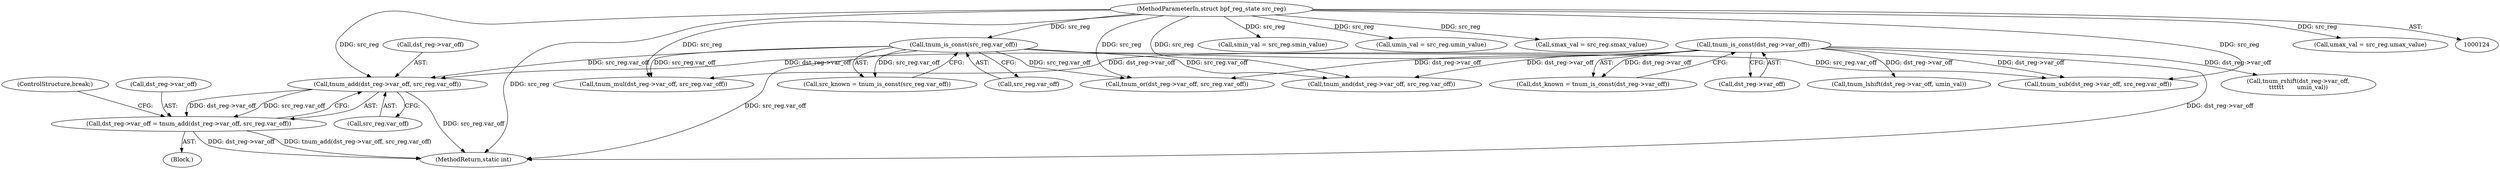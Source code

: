 digraph "0_linux_0c17d1d2c61936401f4702e1846e2c19b200f958@pointer" {
"1000277" [label="(Call,tnum_add(dst_reg->var_off, src_reg.var_off))"];
"1000191" [label="(Call,tnum_is_const(dst_reg->var_off))"];
"1000185" [label="(Call,tnum_is_const(src_reg.var_off))"];
"1000128" [label="(MethodParameterIn,struct bpf_reg_state src_reg)"];
"1000273" [label="(Call,dst_reg->var_off = tnum_add(dst_reg->var_off, src_reg.var_off))"];
"1000367" [label="(Call,tnum_mul(dst_reg->var_off, src_reg.var_off))"];
"1000183" [label="(Call,src_known = tnum_is_const(src_reg.var_off))"];
"1000274" [label="(Call,dst_reg->var_off)"];
"1000731" [label="(Call,tnum_rshift(dst_reg->var_off,\n\t\t\t\t\t\t       umin_val))"];
"1000163" [label="(Call,smin_val = src_reg.smin_value)"];
"1000563" [label="(Call,tnum_or(dst_reg->var_off, src_reg.var_off))"];
"1000273" [label="(Call,dst_reg->var_off = tnum_add(dst_reg->var_off, src_reg.var_off))"];
"1000281" [label="(Call,src_reg.var_off)"];
"1000173" [label="(Call,umin_val = src_reg.umin_value)"];
"1000189" [label="(Call,dst_known = tnum_is_const(dst_reg->var_off))"];
"1000186" [label="(Call,src_reg.var_off)"];
"1000185" [label="(Call,tnum_is_const(src_reg.var_off))"];
"1000771" [label="(MethodReturn,static int)"];
"1000168" [label="(Call,smax_val = src_reg.smax_value)"];
"1000354" [label="(Call,tnum_sub(dst_reg->var_off, src_reg.var_off))"];
"1000128" [label="(MethodParameterIn,struct bpf_reg_state src_reg)"];
"1000284" [label="(ControlStructure,break;)"];
"1000474" [label="(Call,tnum_and(dst_reg->var_off, src_reg.var_off))"];
"1000192" [label="(Call,dst_reg->var_off)"];
"1000191" [label="(Call,tnum_is_const(dst_reg->var_off))"];
"1000178" [label="(Call,umax_val = src_reg.umax_value)"];
"1000278" [label="(Call,dst_reg->var_off)"];
"1000197" [label="(Block,)"];
"1000686" [label="(Call,tnum_lshift(dst_reg->var_off, umin_val))"];
"1000277" [label="(Call,tnum_add(dst_reg->var_off, src_reg.var_off))"];
"1000277" -> "1000273"  [label="AST: "];
"1000277" -> "1000281"  [label="CFG: "];
"1000278" -> "1000277"  [label="AST: "];
"1000281" -> "1000277"  [label="AST: "];
"1000273" -> "1000277"  [label="CFG: "];
"1000277" -> "1000771"  [label="DDG: src_reg.var_off"];
"1000277" -> "1000273"  [label="DDG: dst_reg->var_off"];
"1000277" -> "1000273"  [label="DDG: src_reg.var_off"];
"1000191" -> "1000277"  [label="DDG: dst_reg->var_off"];
"1000185" -> "1000277"  [label="DDG: src_reg.var_off"];
"1000128" -> "1000277"  [label="DDG: src_reg"];
"1000191" -> "1000189"  [label="AST: "];
"1000191" -> "1000192"  [label="CFG: "];
"1000192" -> "1000191"  [label="AST: "];
"1000189" -> "1000191"  [label="CFG: "];
"1000191" -> "1000771"  [label="DDG: dst_reg->var_off"];
"1000191" -> "1000189"  [label="DDG: dst_reg->var_off"];
"1000191" -> "1000354"  [label="DDG: dst_reg->var_off"];
"1000191" -> "1000367"  [label="DDG: dst_reg->var_off"];
"1000191" -> "1000474"  [label="DDG: dst_reg->var_off"];
"1000191" -> "1000563"  [label="DDG: dst_reg->var_off"];
"1000191" -> "1000686"  [label="DDG: dst_reg->var_off"];
"1000191" -> "1000731"  [label="DDG: dst_reg->var_off"];
"1000185" -> "1000183"  [label="AST: "];
"1000185" -> "1000186"  [label="CFG: "];
"1000186" -> "1000185"  [label="AST: "];
"1000183" -> "1000185"  [label="CFG: "];
"1000185" -> "1000771"  [label="DDG: src_reg.var_off"];
"1000185" -> "1000183"  [label="DDG: src_reg.var_off"];
"1000128" -> "1000185"  [label="DDG: src_reg"];
"1000185" -> "1000354"  [label="DDG: src_reg.var_off"];
"1000185" -> "1000367"  [label="DDG: src_reg.var_off"];
"1000185" -> "1000474"  [label="DDG: src_reg.var_off"];
"1000185" -> "1000563"  [label="DDG: src_reg.var_off"];
"1000128" -> "1000124"  [label="AST: "];
"1000128" -> "1000771"  [label="DDG: src_reg"];
"1000128" -> "1000163"  [label="DDG: src_reg"];
"1000128" -> "1000168"  [label="DDG: src_reg"];
"1000128" -> "1000173"  [label="DDG: src_reg"];
"1000128" -> "1000178"  [label="DDG: src_reg"];
"1000128" -> "1000354"  [label="DDG: src_reg"];
"1000128" -> "1000367"  [label="DDG: src_reg"];
"1000128" -> "1000474"  [label="DDG: src_reg"];
"1000128" -> "1000563"  [label="DDG: src_reg"];
"1000273" -> "1000197"  [label="AST: "];
"1000274" -> "1000273"  [label="AST: "];
"1000284" -> "1000273"  [label="CFG: "];
"1000273" -> "1000771"  [label="DDG: dst_reg->var_off"];
"1000273" -> "1000771"  [label="DDG: tnum_add(dst_reg->var_off, src_reg.var_off)"];
}
